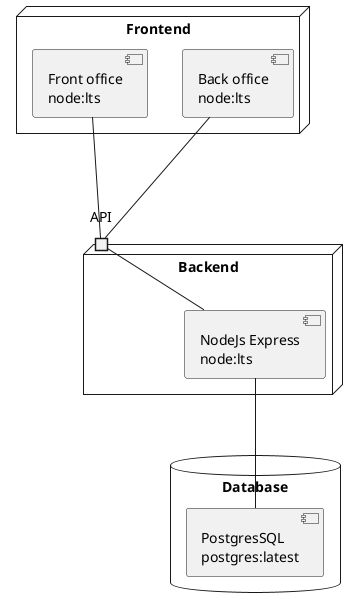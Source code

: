 @startuml architecture

node "Frontend"{
    component frontoffice [
        Front office
        node:lts
    ]
    component backoffice [
        Back office
        node:lts
    ]
}

node "Backend"{
    component nodejs [
        NodeJs Express
        node:lts
    ]
    port API
    API - nodejs
}

database "Database"{
    component pgsql[
        PostgresSQL
        postgres:latest
    ]
}

frontoffice --- API
backoffice --- API
nodejs --- pgsql

@enduml